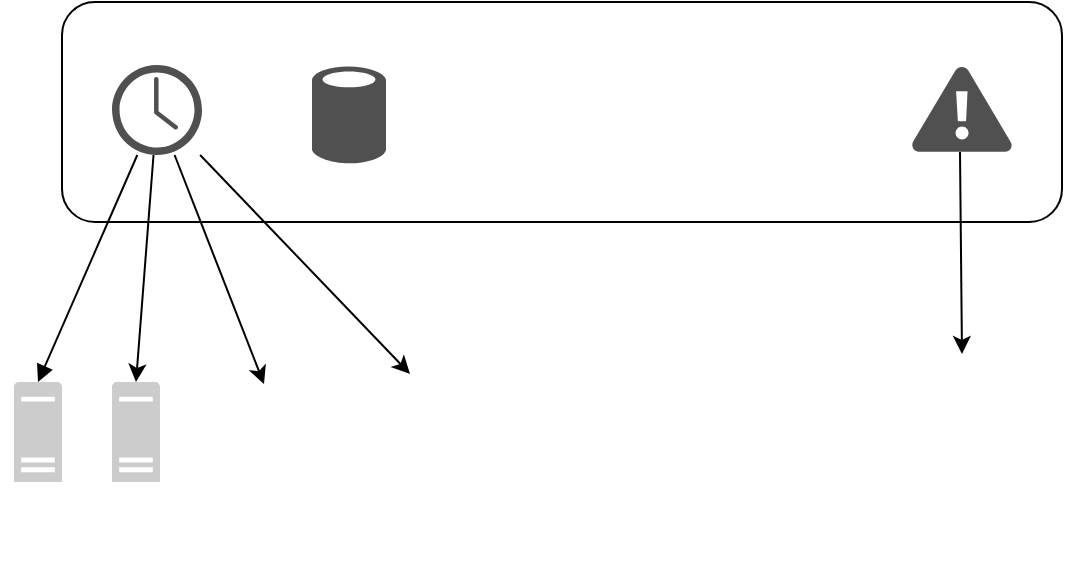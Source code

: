 <mxfile version="16.2.4" type="device"><diagram id="Fikdp2nAoaiWym19B8Rx" name="Page-1"><mxGraphModel dx="1251" dy="771" grid="1" gridSize="10" guides="1" tooltips="1" connect="1" arrows="1" fold="1" page="1" pageScale="1" pageWidth="850" pageHeight="1100" math="0" shadow="0"><root><mxCell id="0"/><mxCell id="1" parent="0"/><mxCell id="8EGU3Nob0YXYKRwI83za-8" value="" style="rounded=1;whiteSpace=wrap;html=1;fillColor=none;" vertex="1" parent="1"><mxGeometry x="175" y="90" width="500" height="110" as="geometry"/></mxCell><mxCell id="8EGU3Nob0YXYKRwI83za-1" value="" style="sketch=0;pointerEvents=1;shadow=0;dashed=0;html=1;strokeColor=none;fillColor=#505050;labelPosition=center;verticalLabelPosition=bottom;verticalAlign=top;outlineConnect=0;align=center;shape=mxgraph.office.concepts.clock;" vertex="1" parent="1"><mxGeometry x="200" y="121.5" width="45" height="45" as="geometry"/></mxCell><mxCell id="8EGU3Nob0YXYKRwI83za-2" value="" style="sketch=0;aspect=fixed;pointerEvents=1;shadow=0;dashed=0;html=1;strokeColor=none;labelPosition=center;verticalLabelPosition=bottom;verticalAlign=top;align=center;fillColor=#505050;shape=mxgraph.mscae.enterprise.database_generic" vertex="1" parent="1"><mxGeometry x="300" y="121.5" width="37" height="50" as="geometry"/></mxCell><mxCell id="8EGU3Nob0YXYKRwI83za-4" value="" style="shape=image;html=1;verticalAlign=top;verticalLabelPosition=bottom;labelBackgroundColor=#ffffff;imageAspect=0;aspect=fixed;image=https://cdn2.iconfinder.com/data/icons/competitive-strategy-and-corporate-training/512/196_Api_app_coding_developer_software_app_development-128.png;fillColor=#505050;" vertex="1" parent="1"><mxGeometry x="390" y="117.5" width="50" height="50" as="geometry"/></mxCell><mxCell id="8EGU3Nob0YXYKRwI83za-5" value="" style="shape=image;html=1;verticalAlign=top;verticalLabelPosition=bottom;labelBackgroundColor=#ffffff;imageAspect=0;aspect=fixed;image=https://cdn1.iconfinder.com/data/icons/seo-and-web-development-6/32/development_website_favorite_site_star-128.png;fillColor=#505050;" vertex="1" parent="1"><mxGeometry x="490" y="113.5" width="58" height="58" as="geometry"/></mxCell><mxCell id="8EGU3Nob0YXYKRwI83za-7" value="" style="verticalLabelPosition=bottom;html=1;verticalAlign=top;align=center;strokeColor=none;fillColor=#505050;shape=mxgraph.azure.azure_alert;" vertex="1" parent="1"><mxGeometry x="600" y="122.5" width="50" height="42.5" as="geometry"/></mxCell><mxCell id="8EGU3Nob0YXYKRwI83za-9" value="" style="shape=image;html=1;verticalAlign=top;verticalLabelPosition=bottom;labelBackgroundColor=#ffffff;imageAspect=0;aspect=fixed;image=https://cdn3.iconfinder.com/data/icons/user-interface-797/32/User_interface_voucher_discount_ticket_Shopping_UI-128.png;fillColor=#505050;" vertex="1" parent="1"><mxGeometry x="586" y="266" width="78" height="78" as="geometry"/></mxCell><mxCell id="8EGU3Nob0YXYKRwI83za-10" value="" style="sketch=0;aspect=fixed;pointerEvents=1;shadow=0;dashed=0;html=1;strokeColor=none;labelPosition=center;verticalLabelPosition=bottom;verticalAlign=top;align=center;fillColor=#CCCCCC;shape=mxgraph.mscae.enterprise.server_generic" vertex="1" parent="1"><mxGeometry x="151" y="280" width="24" height="50" as="geometry"/></mxCell><mxCell id="8EGU3Nob0YXYKRwI83za-11" style="edgeStyle=orthogonalEdgeStyle;rounded=0;orthogonalLoop=1;jettySize=auto;html=1;exitX=0.5;exitY=1;exitDx=0;exitDy=0;" edge="1" parent="1" source="8EGU3Nob0YXYKRwI83za-8" target="8EGU3Nob0YXYKRwI83za-8"><mxGeometry relative="1" as="geometry"/></mxCell><mxCell id="8EGU3Nob0YXYKRwI83za-12" value="" style="sketch=0;aspect=fixed;pointerEvents=1;shadow=0;dashed=0;html=1;strokeColor=none;labelPosition=center;verticalLabelPosition=bottom;verticalAlign=top;align=center;fillColor=#CCCCCC;shape=mxgraph.mscae.enterprise.server_generic" vertex="1" parent="1"><mxGeometry x="200" y="280" width="24" height="50" as="geometry"/></mxCell><mxCell id="8EGU3Nob0YXYKRwI83za-14" value="" style="shape=image;html=1;verticalAlign=top;verticalLabelPosition=bottom;labelBackgroundColor=#ffffff;imageAspect=0;aspect=fixed;image=https://cdn1.iconfinder.com/data/icons/ui-essential-17/32/UI_Essential_Outline_1_essential-app-ui-internet-word-128.png;fillColor=#CCCCCC;" vertex="1" parent="1"><mxGeometry x="252" y="281" width="48" height="48" as="geometry"/></mxCell><mxCell id="8EGU3Nob0YXYKRwI83za-15" value="" style="shape=image;html=1;verticalAlign=top;verticalLabelPosition=bottom;labelBackgroundColor=#ffffff;imageAspect=0;aspect=fixed;image=https://cdn2.iconfinder.com/data/icons/essential-web-3/50/gear-innovation-process-setting-engine-128.png;fillColor=#CCCCCC;" vertex="1" parent="1"><mxGeometry x="320" y="276" width="58" height="58" as="geometry"/></mxCell><mxCell id="8EGU3Nob0YXYKRwI83za-17" value="" style="endArrow=block;html=1;rounded=0;entryX=0.5;entryY=0;entryDx=0;entryDy=0;entryPerimeter=0;endFill=1;" edge="1" parent="1" source="8EGU3Nob0YXYKRwI83za-1" target="8EGU3Nob0YXYKRwI83za-10"><mxGeometry width="50" height="50" relative="1" as="geometry"><mxPoint x="80" y="276" as="sourcePoint"/><mxPoint x="130" y="226" as="targetPoint"/></mxGeometry></mxCell><mxCell id="8EGU3Nob0YXYKRwI83za-18" value="" style="endArrow=classic;html=1;rounded=0;entryX=0.5;entryY=0;entryDx=0;entryDy=0;entryPerimeter=0;" edge="1" parent="1" source="8EGU3Nob0YXYKRwI83za-1" target="8EGU3Nob0YXYKRwI83za-12"><mxGeometry width="50" height="50" relative="1" as="geometry"><mxPoint x="310" y="420" as="sourcePoint"/><mxPoint x="360" y="370" as="targetPoint"/></mxGeometry></mxCell><mxCell id="8EGU3Nob0YXYKRwI83za-20" value="" style="endArrow=classic;html=1;rounded=0;entryX=0.5;entryY=0;entryDx=0;entryDy=0;" edge="1" parent="1" source="8EGU3Nob0YXYKRwI83za-1" target="8EGU3Nob0YXYKRwI83za-14"><mxGeometry width="50" height="50" relative="1" as="geometry"><mxPoint x="280" y="230" as="sourcePoint"/><mxPoint x="290" y="260" as="targetPoint"/></mxGeometry></mxCell><mxCell id="8EGU3Nob0YXYKRwI83za-21" value="" style="endArrow=classic;html=1;rounded=0;entryX=0.5;entryY=0;entryDx=0;entryDy=0;" edge="1" parent="1" source="8EGU3Nob0YXYKRwI83za-1" target="8EGU3Nob0YXYKRwI83za-15"><mxGeometry width="50" height="50" relative="1" as="geometry"><mxPoint x="328" y="260" as="sourcePoint"/><mxPoint x="378" y="210" as="targetPoint"/></mxGeometry></mxCell><mxCell id="8EGU3Nob0YXYKRwI83za-22" value="" style="endArrow=classic;html=1;rounded=0;entryX=0.5;entryY=0;entryDx=0;entryDy=0;" edge="1" parent="1" target="8EGU3Nob0YXYKRwI83za-9"><mxGeometry width="50" height="50" relative="1" as="geometry"><mxPoint x="624" y="165" as="sourcePoint"/><mxPoint x="664" y="255" as="targetPoint"/></mxGeometry></mxCell><mxCell id="8EGU3Nob0YXYKRwI83za-23" value="" style="shape=image;html=1;verticalAlign=top;verticalLabelPosition=bottom;labelBackgroundColor=#ffffff;imageAspect=0;aspect=fixed;image=https://cdn1.iconfinder.com/data/icons/picons-social/57/17-windows-2-128.png;fillColor=#CCCCCC;" vertex="1" parent="1"><mxGeometry x="144" y="340" width="38" height="38" as="geometry"/></mxCell><mxCell id="8EGU3Nob0YXYKRwI83za-24" value="" style="shape=image;html=1;verticalAlign=top;verticalLabelPosition=bottom;labelBackgroundColor=#ffffff;imageAspect=0;aspect=fixed;image=https://cdn1.iconfinder.com/data/icons/logos-brands-1/24/logo_brand_brands_logos_linux-128.png;fillColor=#CCCCCC;" vertex="1" parent="1"><mxGeometry x="200" y="345" width="28" height="28" as="geometry"/></mxCell></root></mxGraphModel></diagram></mxfile>